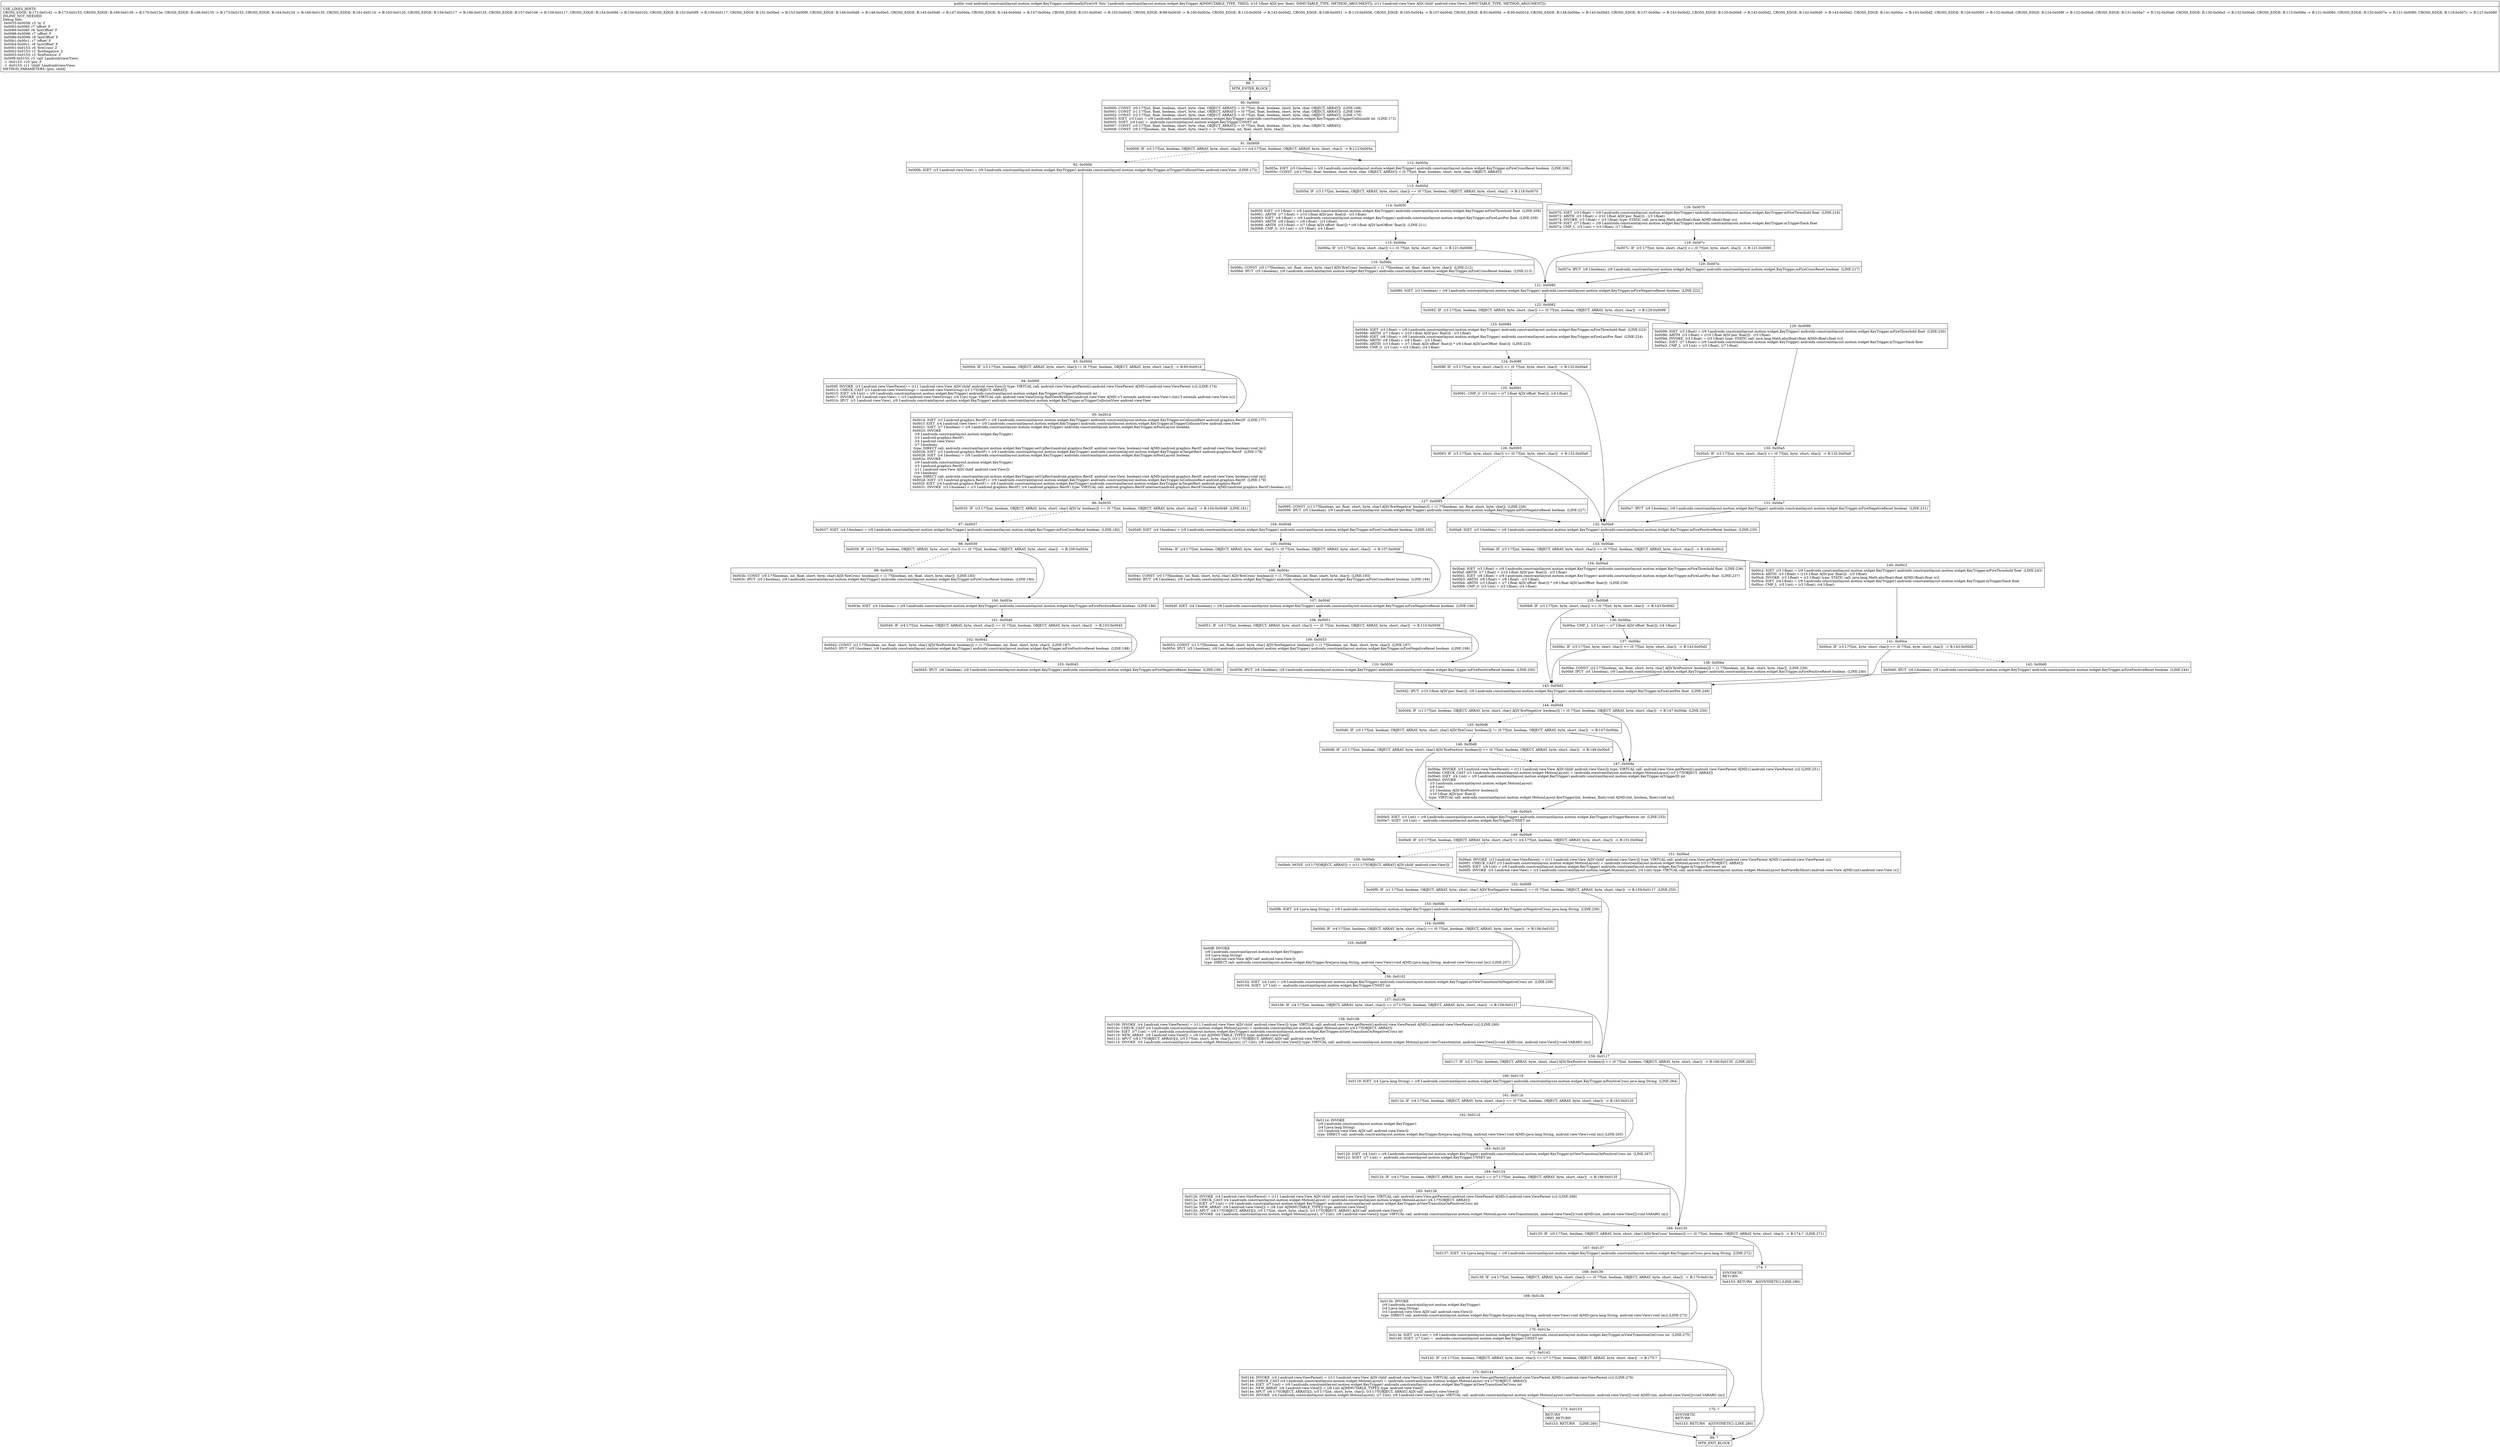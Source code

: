 digraph "CFG forandroidx.constraintlayout.motion.widget.KeyTrigger.conditionallyFire(FLandroid\/view\/View;)V" {
Node_88 [shape=record,label="{88\:\ ?|MTH_ENTER_BLOCK\l}"];
Node_90 [shape=record,label="{90\:\ 0x0000|0x0000: CONST  (r0 I:??[int, float, boolean, short, byte, char, OBJECT, ARRAY]) = (0 ??[int, float, boolean, short, byte, char, OBJECT, ARRAY])  (LINE:168)\l0x0001: CONST  (r1 I:??[int, float, boolean, short, byte, char, OBJECT, ARRAY]) = (0 ??[int, float, boolean, short, byte, char, OBJECT, ARRAY])  (LINE:169)\l0x0002: CONST  (r2 I:??[int, float, boolean, short, byte, char, OBJECT, ARRAY]) = (0 ??[int, float, boolean, short, byte, char, OBJECT, ARRAY])  (LINE:170)\l0x0003: IGET  (r3 I:int) = (r9 I:androidx.constraintlayout.motion.widget.KeyTrigger) androidx.constraintlayout.motion.widget.KeyTrigger.mTriggerCollisionId int  (LINE:172)\l0x0005: SGET  (r4 I:int) =  androidx.constraintlayout.motion.widget.KeyTrigger.UNSET int \l0x0007: CONST  (r5 I:??[int, float, boolean, short, byte, char, OBJECT, ARRAY]) = (0 ??[int, float, boolean, short, byte, char, OBJECT, ARRAY]) \l0x0008: CONST  (r6 I:??[boolean, int, float, short, byte, char]) = (1 ??[boolean, int, float, short, byte, char]) \l}"];
Node_91 [shape=record,label="{91\:\ 0x0009|0x0009: IF  (r3 I:??[int, boolean, OBJECT, ARRAY, byte, short, char]) == (r4 I:??[int, boolean, OBJECT, ARRAY, byte, short, char])  \-\> B:112:0x005a \l}"];
Node_92 [shape=record,label="{92\:\ 0x000b|0x000b: IGET  (r3 I:android.view.View) = (r9 I:androidx.constraintlayout.motion.widget.KeyTrigger) androidx.constraintlayout.motion.widget.KeyTrigger.mTriggerCollisionView android.view.View  (LINE:173)\l}"];
Node_93 [shape=record,label="{93\:\ 0x000d|0x000d: IF  (r3 I:??[int, boolean, OBJECT, ARRAY, byte, short, char]) != (0 ??[int, boolean, OBJECT, ARRAY, byte, short, char])  \-\> B:95:0x001d \l}"];
Node_94 [shape=record,label="{94\:\ 0x000f|0x000f: INVOKE  (r3 I:android.view.ViewParent) = (r11 I:android.view.View A[D('child' android.view.View)]) type: VIRTUAL call: android.view.View.getParent():android.view.ViewParent A[MD:():android.view.ViewParent (c)] (LINE:174)\l0x0013: CHECK_CAST (r3 I:android.view.ViewGroup) = (android.view.ViewGroup) (r3 I:??[OBJECT, ARRAY]) \l0x0015: IGET  (r4 I:int) = (r9 I:androidx.constraintlayout.motion.widget.KeyTrigger) androidx.constraintlayout.motion.widget.KeyTrigger.mTriggerCollisionId int \l0x0017: INVOKE  (r3 I:android.view.View) = (r3 I:android.view.ViewGroup), (r4 I:int) type: VIRTUAL call: android.view.ViewGroup.findViewById(int):android.view.View A[MD:\<T extends android.view.View\>:(int):T extends android.view.View (c)]\l0x001b: IPUT  (r3 I:android.view.View), (r9 I:androidx.constraintlayout.motion.widget.KeyTrigger) androidx.constraintlayout.motion.widget.KeyTrigger.mTriggerCollisionView android.view.View \l}"];
Node_95 [shape=record,label="{95\:\ 0x001d|0x001d: IGET  (r3 I:android.graphics.RectF) = (r9 I:androidx.constraintlayout.motion.widget.KeyTrigger) androidx.constraintlayout.motion.widget.KeyTrigger.mCollisionRect android.graphics.RectF  (LINE:177)\l0x001f: IGET  (r4 I:android.view.View) = (r9 I:androidx.constraintlayout.motion.widget.KeyTrigger) androidx.constraintlayout.motion.widget.KeyTrigger.mTriggerCollisionView android.view.View \l0x0021: IGET  (r7 I:boolean) = (r9 I:androidx.constraintlayout.motion.widget.KeyTrigger) androidx.constraintlayout.motion.widget.KeyTrigger.mPostLayout boolean \l0x0023: INVOKE  \l  (r9 I:androidx.constraintlayout.motion.widget.KeyTrigger)\l  (r3 I:android.graphics.RectF)\l  (r4 I:android.view.View)\l  (r7 I:boolean)\l type: DIRECT call: androidx.constraintlayout.motion.widget.KeyTrigger.setUpRect(android.graphics.RectF, android.view.View, boolean):void A[MD:(android.graphics.RectF, android.view.View, boolean):void (m)]\l0x0026: IGET  (r3 I:android.graphics.RectF) = (r9 I:androidx.constraintlayout.motion.widget.KeyTrigger) androidx.constraintlayout.motion.widget.KeyTrigger.mTargetRect android.graphics.RectF  (LINE:178)\l0x0028: IGET  (r4 I:boolean) = (r9 I:androidx.constraintlayout.motion.widget.KeyTrigger) androidx.constraintlayout.motion.widget.KeyTrigger.mPostLayout boolean \l0x002a: INVOKE  \l  (r9 I:androidx.constraintlayout.motion.widget.KeyTrigger)\l  (r3 I:android.graphics.RectF)\l  (r11 I:android.view.View A[D('child' android.view.View)])\l  (r4 I:boolean)\l type: DIRECT call: androidx.constraintlayout.motion.widget.KeyTrigger.setUpRect(android.graphics.RectF, android.view.View, boolean):void A[MD:(android.graphics.RectF, android.view.View, boolean):void (m)]\l0x002d: IGET  (r3 I:android.graphics.RectF) = (r9 I:androidx.constraintlayout.motion.widget.KeyTrigger) androidx.constraintlayout.motion.widget.KeyTrigger.mCollisionRect android.graphics.RectF  (LINE:179)\l0x002f: IGET  (r4 I:android.graphics.RectF) = (r9 I:androidx.constraintlayout.motion.widget.KeyTrigger) androidx.constraintlayout.motion.widget.KeyTrigger.mTargetRect android.graphics.RectF \l0x0031: INVOKE  (r3 I:boolean) = (r3 I:android.graphics.RectF), (r4 I:android.graphics.RectF) type: VIRTUAL call: android.graphics.RectF.intersect(android.graphics.RectF):boolean A[MD:(android.graphics.RectF):boolean (c)]\l}"];
Node_96 [shape=record,label="{96\:\ 0x0035|0x0035: IF  (r3 I:??[int, boolean, OBJECT, ARRAY, byte, short, char] A[D('in' boolean)]) == (0 ??[int, boolean, OBJECT, ARRAY, byte, short, char])  \-\> B:104:0x0048  (LINE:181)\l}"];
Node_97 [shape=record,label="{97\:\ 0x0037|0x0037: IGET  (r4 I:boolean) = (r9 I:androidx.constraintlayout.motion.widget.KeyTrigger) androidx.constraintlayout.motion.widget.KeyTrigger.mFireCrossReset boolean  (LINE:182)\l}"];
Node_98 [shape=record,label="{98\:\ 0x0039|0x0039: IF  (r4 I:??[int, boolean, OBJECT, ARRAY, byte, short, char]) == (0 ??[int, boolean, OBJECT, ARRAY, byte, short, char])  \-\> B:100:0x003e \l}"];
Node_99 [shape=record,label="{99\:\ 0x003b|0x003b: CONST  (r0 I:??[boolean, int, float, short, byte, char] A[D('fireCross' boolean)]) = (1 ??[boolean, int, float, short, byte, char])  (LINE:183)\l0x003c: IPUT  (r5 I:boolean), (r9 I:androidx.constraintlayout.motion.widget.KeyTrigger) androidx.constraintlayout.motion.widget.KeyTrigger.mFireCrossReset boolean  (LINE:184)\l}"];
Node_100 [shape=record,label="{100\:\ 0x003e|0x003e: IGET  (r4 I:boolean) = (r9 I:androidx.constraintlayout.motion.widget.KeyTrigger) androidx.constraintlayout.motion.widget.KeyTrigger.mFirePositiveReset boolean  (LINE:186)\l}"];
Node_101 [shape=record,label="{101\:\ 0x0040|0x0040: IF  (r4 I:??[int, boolean, OBJECT, ARRAY, byte, short, char]) == (0 ??[int, boolean, OBJECT, ARRAY, byte, short, char])  \-\> B:103:0x0045 \l}"];
Node_102 [shape=record,label="{102\:\ 0x0042|0x0042: CONST  (r2 I:??[boolean, int, float, short, byte, char] A[D('firePositive' boolean)]) = (1 ??[boolean, int, float, short, byte, char])  (LINE:187)\l0x0043: IPUT  (r5 I:boolean), (r9 I:androidx.constraintlayout.motion.widget.KeyTrigger) androidx.constraintlayout.motion.widget.KeyTrigger.mFirePositiveReset boolean  (LINE:188)\l}"];
Node_103 [shape=record,label="{103\:\ 0x0045|0x0045: IPUT  (r6 I:boolean), (r9 I:androidx.constraintlayout.motion.widget.KeyTrigger) androidx.constraintlayout.motion.widget.KeyTrigger.mFireNegativeReset boolean  (LINE:190)\l}"];
Node_143 [shape=record,label="{143\:\ 0x00d2|0x00d2: IPUT  (r10 I:float A[D('pos' float)]), (r9 I:androidx.constraintlayout.motion.widget.KeyTrigger) androidx.constraintlayout.motion.widget.KeyTrigger.mFireLastPos float  (LINE:248)\l}"];
Node_144 [shape=record,label="{144\:\ 0x00d4|0x00d4: IF  (r1 I:??[int, boolean, OBJECT, ARRAY, byte, short, char] A[D('fireNegative' boolean)]) != (0 ??[int, boolean, OBJECT, ARRAY, byte, short, char])  \-\> B:147:0x00da  (LINE:250)\l}"];
Node_145 [shape=record,label="{145\:\ 0x00d6|0x00d6: IF  (r0 I:??[int, boolean, OBJECT, ARRAY, byte, short, char] A[D('fireCross' boolean)]) != (0 ??[int, boolean, OBJECT, ARRAY, byte, short, char])  \-\> B:147:0x00da \l}"];
Node_146 [shape=record,label="{146\:\ 0x00d8|0x00d8: IF  (r2 I:??[int, boolean, OBJECT, ARRAY, byte, short, char] A[D('firePositive' boolean)]) == (0 ??[int, boolean, OBJECT, ARRAY, byte, short, char])  \-\> B:148:0x00e5 \l}"];
Node_148 [shape=record,label="{148\:\ 0x00e5|0x00e5: IGET  (r3 I:int) = (r9 I:androidx.constraintlayout.motion.widget.KeyTrigger) androidx.constraintlayout.motion.widget.KeyTrigger.mTriggerReceiver int  (LINE:253)\l0x00e7: SGET  (r4 I:int) =  androidx.constraintlayout.motion.widget.KeyTrigger.UNSET int \l}"];
Node_149 [shape=record,label="{149\:\ 0x00e9|0x00e9: IF  (r3 I:??[int, boolean, OBJECT, ARRAY, byte, short, char]) != (r4 I:??[int, boolean, OBJECT, ARRAY, byte, short, char])  \-\> B:151:0x00ed \l}"];
Node_150 [shape=record,label="{150\:\ 0x00eb|0x00eb: MOVE  (r3 I:??[OBJECT, ARRAY]) = (r11 I:??[OBJECT, ARRAY] A[D('child' android.view.View)]) \l}"];
Node_152 [shape=record,label="{152\:\ 0x00f9|0x00f9: IF  (r1 I:??[int, boolean, OBJECT, ARRAY, byte, short, char] A[D('fireNegative' boolean)]) == (0 ??[int, boolean, OBJECT, ARRAY, byte, short, char])  \-\> B:159:0x0117  (LINE:255)\l}"];
Node_153 [shape=record,label="{153\:\ 0x00fb|0x00fb: IGET  (r4 I:java.lang.String) = (r9 I:androidx.constraintlayout.motion.widget.KeyTrigger) androidx.constraintlayout.motion.widget.KeyTrigger.mNegativeCross java.lang.String  (LINE:256)\l}"];
Node_154 [shape=record,label="{154\:\ 0x00fd|0x00fd: IF  (r4 I:??[int, boolean, OBJECT, ARRAY, byte, short, char]) == (0 ??[int, boolean, OBJECT, ARRAY, byte, short, char])  \-\> B:156:0x0102 \l}"];
Node_155 [shape=record,label="{155\:\ 0x00ff|0x00ff: INVOKE  \l  (r9 I:androidx.constraintlayout.motion.widget.KeyTrigger)\l  (r4 I:java.lang.String)\l  (r3 I:android.view.View A[D('call' android.view.View)])\l type: DIRECT call: androidx.constraintlayout.motion.widget.KeyTrigger.fire(java.lang.String, android.view.View):void A[MD:(java.lang.String, android.view.View):void (m)] (LINE:257)\l}"];
Node_156 [shape=record,label="{156\:\ 0x0102|0x0102: IGET  (r4 I:int) = (r9 I:androidx.constraintlayout.motion.widget.KeyTrigger) androidx.constraintlayout.motion.widget.KeyTrigger.mViewTransitionOnNegativeCross int  (LINE:259)\l0x0104: SGET  (r7 I:int) =  androidx.constraintlayout.motion.widget.KeyTrigger.UNSET int \l}"];
Node_157 [shape=record,label="{157\:\ 0x0106|0x0106: IF  (r4 I:??[int, boolean, OBJECT, ARRAY, byte, short, char]) == (r7 I:??[int, boolean, OBJECT, ARRAY, byte, short, char])  \-\> B:159:0x0117 \l}"];
Node_158 [shape=record,label="{158\:\ 0x0108|0x0108: INVOKE  (r4 I:android.view.ViewParent) = (r11 I:android.view.View A[D('child' android.view.View)]) type: VIRTUAL call: android.view.View.getParent():android.view.ViewParent A[MD:():android.view.ViewParent (c)] (LINE:260)\l0x010c: CHECK_CAST (r4 I:androidx.constraintlayout.motion.widget.MotionLayout) = (androidx.constraintlayout.motion.widget.MotionLayout) (r4 I:??[OBJECT, ARRAY]) \l0x010e: IGET  (r7 I:int) = (r9 I:androidx.constraintlayout.motion.widget.KeyTrigger) androidx.constraintlayout.motion.widget.KeyTrigger.mViewTransitionOnNegativeCross int \l0x0110: NEW_ARRAY  (r8 I:android.view.View[]) = (r6 I:int A[IMMUTABLE_TYPE]) type: android.view.View[] \l0x0112: APUT  (r8 I:??[OBJECT, ARRAY][]), (r5 I:??[int, short, byte, char]), (r3 I:??[OBJECT, ARRAY] A[D('call' android.view.View)]) \l0x0114: INVOKE  (r4 I:androidx.constraintlayout.motion.widget.MotionLayout), (r7 I:int), (r8 I:android.view.View[]) type: VIRTUAL call: androidx.constraintlayout.motion.widget.MotionLayout.viewTransition(int, android.view.View[]):void A[MD:(int, android.view.View[]):void VARARG (m)]\l}"];
Node_159 [shape=record,label="{159\:\ 0x0117|0x0117: IF  (r2 I:??[int, boolean, OBJECT, ARRAY, byte, short, char] A[D('firePositive' boolean)]) == (0 ??[int, boolean, OBJECT, ARRAY, byte, short, char])  \-\> B:166:0x0135  (LINE:263)\l}"];
Node_160 [shape=record,label="{160\:\ 0x0119|0x0119: IGET  (r4 I:java.lang.String) = (r9 I:androidx.constraintlayout.motion.widget.KeyTrigger) androidx.constraintlayout.motion.widget.KeyTrigger.mPositiveCross java.lang.String  (LINE:264)\l}"];
Node_161 [shape=record,label="{161\:\ 0x011b|0x011b: IF  (r4 I:??[int, boolean, OBJECT, ARRAY, byte, short, char]) == (0 ??[int, boolean, OBJECT, ARRAY, byte, short, char])  \-\> B:163:0x0120 \l}"];
Node_162 [shape=record,label="{162\:\ 0x011d|0x011d: INVOKE  \l  (r9 I:androidx.constraintlayout.motion.widget.KeyTrigger)\l  (r4 I:java.lang.String)\l  (r3 I:android.view.View A[D('call' android.view.View)])\l type: DIRECT call: androidx.constraintlayout.motion.widget.KeyTrigger.fire(java.lang.String, android.view.View):void A[MD:(java.lang.String, android.view.View):void (m)] (LINE:265)\l}"];
Node_163 [shape=record,label="{163\:\ 0x0120|0x0120: IGET  (r4 I:int) = (r9 I:androidx.constraintlayout.motion.widget.KeyTrigger) androidx.constraintlayout.motion.widget.KeyTrigger.mViewTransitionOnPositiveCross int  (LINE:267)\l0x0122: SGET  (r7 I:int) =  androidx.constraintlayout.motion.widget.KeyTrigger.UNSET int \l}"];
Node_164 [shape=record,label="{164\:\ 0x0124|0x0124: IF  (r4 I:??[int, boolean, OBJECT, ARRAY, byte, short, char]) == (r7 I:??[int, boolean, OBJECT, ARRAY, byte, short, char])  \-\> B:166:0x0135 \l}"];
Node_165 [shape=record,label="{165\:\ 0x0126|0x0126: INVOKE  (r4 I:android.view.ViewParent) = (r11 I:android.view.View A[D('child' android.view.View)]) type: VIRTUAL call: android.view.View.getParent():android.view.ViewParent A[MD:():android.view.ViewParent (c)] (LINE:268)\l0x012a: CHECK_CAST (r4 I:androidx.constraintlayout.motion.widget.MotionLayout) = (androidx.constraintlayout.motion.widget.MotionLayout) (r4 I:??[OBJECT, ARRAY]) \l0x012c: IGET  (r7 I:int) = (r9 I:androidx.constraintlayout.motion.widget.KeyTrigger) androidx.constraintlayout.motion.widget.KeyTrigger.mViewTransitionOnPositiveCross int \l0x012e: NEW_ARRAY  (r8 I:android.view.View[]) = (r6 I:int A[IMMUTABLE_TYPE]) type: android.view.View[] \l0x0130: APUT  (r8 I:??[OBJECT, ARRAY][]), (r5 I:??[int, short, byte, char]), (r3 I:??[OBJECT, ARRAY] A[D('call' android.view.View)]) \l0x0132: INVOKE  (r4 I:androidx.constraintlayout.motion.widget.MotionLayout), (r7 I:int), (r8 I:android.view.View[]) type: VIRTUAL call: androidx.constraintlayout.motion.widget.MotionLayout.viewTransition(int, android.view.View[]):void A[MD:(int, android.view.View[]):void VARARG (m)]\l}"];
Node_166 [shape=record,label="{166\:\ 0x0135|0x0135: IF  (r0 I:??[int, boolean, OBJECT, ARRAY, byte, short, char] A[D('fireCross' boolean)]) == (0 ??[int, boolean, OBJECT, ARRAY, byte, short, char])  \-\> B:174:?  (LINE:271)\l}"];
Node_167 [shape=record,label="{167\:\ 0x0137|0x0137: IGET  (r4 I:java.lang.String) = (r9 I:androidx.constraintlayout.motion.widget.KeyTrigger) androidx.constraintlayout.motion.widget.KeyTrigger.mCross java.lang.String  (LINE:272)\l}"];
Node_168 [shape=record,label="{168\:\ 0x0139|0x0139: IF  (r4 I:??[int, boolean, OBJECT, ARRAY, byte, short, char]) == (0 ??[int, boolean, OBJECT, ARRAY, byte, short, char])  \-\> B:170:0x013e \l}"];
Node_169 [shape=record,label="{169\:\ 0x013b|0x013b: INVOKE  \l  (r9 I:androidx.constraintlayout.motion.widget.KeyTrigger)\l  (r4 I:java.lang.String)\l  (r3 I:android.view.View A[D('call' android.view.View)])\l type: DIRECT call: androidx.constraintlayout.motion.widget.KeyTrigger.fire(java.lang.String, android.view.View):void A[MD:(java.lang.String, android.view.View):void (m)] (LINE:273)\l}"];
Node_170 [shape=record,label="{170\:\ 0x013e|0x013e: IGET  (r4 I:int) = (r9 I:androidx.constraintlayout.motion.widget.KeyTrigger) androidx.constraintlayout.motion.widget.KeyTrigger.mViewTransitionOnCross int  (LINE:275)\l0x0140: SGET  (r7 I:int) =  androidx.constraintlayout.motion.widget.KeyTrigger.UNSET int \l}"];
Node_171 [shape=record,label="{171\:\ 0x0142|0x0142: IF  (r4 I:??[int, boolean, OBJECT, ARRAY, byte, short, char]) == (r7 I:??[int, boolean, OBJECT, ARRAY, byte, short, char])  \-\> B:175:? \l}"];
Node_172 [shape=record,label="{172\:\ 0x0144|0x0144: INVOKE  (r4 I:android.view.ViewParent) = (r11 I:android.view.View A[D('child' android.view.View)]) type: VIRTUAL call: android.view.View.getParent():android.view.ViewParent A[MD:():android.view.ViewParent (c)] (LINE:276)\l0x0148: CHECK_CAST (r4 I:androidx.constraintlayout.motion.widget.MotionLayout) = (androidx.constraintlayout.motion.widget.MotionLayout) (r4 I:??[OBJECT, ARRAY]) \l0x014a: IGET  (r7 I:int) = (r9 I:androidx.constraintlayout.motion.widget.KeyTrigger) androidx.constraintlayout.motion.widget.KeyTrigger.mViewTransitionOnCross int \l0x014c: NEW_ARRAY  (r6 I:android.view.View[]) = (r6 I:int A[IMMUTABLE_TYPE]) type: android.view.View[] \l0x014e: APUT  (r6 I:??[OBJECT, ARRAY][]), (r5 I:??[int, short, byte, char]), (r3 I:??[OBJECT, ARRAY] A[D('call' android.view.View)]) \l0x0150: INVOKE  (r4 I:androidx.constraintlayout.motion.widget.MotionLayout), (r7 I:int), (r6 I:android.view.View[]) type: VIRTUAL call: androidx.constraintlayout.motion.widget.MotionLayout.viewTransition(int, android.view.View[]):void A[MD:(int, android.view.View[]):void VARARG (m)]\l}"];
Node_173 [shape=record,label="{173\:\ 0x0153|RETURN\lORIG_RETURN\l|0x0153: RETURN    (LINE:280)\l}"];
Node_89 [shape=record,label="{89\:\ ?|MTH_EXIT_BLOCK\l}"];
Node_175 [shape=record,label="{175\:\ ?|SYNTHETIC\lRETURN\l|0x0153: RETURN   A[SYNTHETIC] (LINE:280)\l}"];
Node_174 [shape=record,label="{174\:\ ?|SYNTHETIC\lRETURN\l|0x0153: RETURN   A[SYNTHETIC] (LINE:280)\l}"];
Node_151 [shape=record,label="{151\:\ 0x00ed|0x00ed: INVOKE  (r3 I:android.view.ViewParent) = (r11 I:android.view.View A[D('child' android.view.View)]) type: VIRTUAL call: android.view.View.getParent():android.view.ViewParent A[MD:():android.view.ViewParent (c)]\l0x00f1: CHECK_CAST (r3 I:androidx.constraintlayout.motion.widget.MotionLayout) = (androidx.constraintlayout.motion.widget.MotionLayout) (r3 I:??[OBJECT, ARRAY]) \l0x00f3: IGET  (r4 I:int) = (r9 I:androidx.constraintlayout.motion.widget.KeyTrigger) androidx.constraintlayout.motion.widget.KeyTrigger.mTriggerReceiver int \l0x00f5: INVOKE  (r3 I:android.view.View) = (r3 I:androidx.constraintlayout.motion.widget.MotionLayout), (r4 I:int) type: VIRTUAL call: androidx.constraintlayout.motion.widget.MotionLayout.findViewById(int):android.view.View A[MD:(int):android.view.View (s)]\l}"];
Node_147 [shape=record,label="{147\:\ 0x00da|0x00da: INVOKE  (r3 I:android.view.ViewParent) = (r11 I:android.view.View A[D('child' android.view.View)]) type: VIRTUAL call: android.view.View.getParent():android.view.ViewParent A[MD:():android.view.ViewParent (c)] (LINE:251)\l0x00de: CHECK_CAST (r3 I:androidx.constraintlayout.motion.widget.MotionLayout) = (androidx.constraintlayout.motion.widget.MotionLayout) (r3 I:??[OBJECT, ARRAY]) \l0x00e0: IGET  (r4 I:int) = (r9 I:androidx.constraintlayout.motion.widget.KeyTrigger) androidx.constraintlayout.motion.widget.KeyTrigger.mTriggerID int \l0x00e2: INVOKE  \l  (r3 I:androidx.constraintlayout.motion.widget.MotionLayout)\l  (r4 I:int)\l  (r2 I:boolean A[D('firePositive' boolean)])\l  (r10 I:float A[D('pos' float)])\l type: VIRTUAL call: androidx.constraintlayout.motion.widget.MotionLayout.fireTrigger(int, boolean, float):void A[MD:(int, boolean, float):void (m)]\l}"];
Node_104 [shape=record,label="{104\:\ 0x0048|0x0048: IGET  (r4 I:boolean) = (r9 I:androidx.constraintlayout.motion.widget.KeyTrigger) androidx.constraintlayout.motion.widget.KeyTrigger.mFireCrossReset boolean  (LINE:192)\l}"];
Node_105 [shape=record,label="{105\:\ 0x004a|0x004a: IF  (r4 I:??[int, boolean, OBJECT, ARRAY, byte, short, char]) != (0 ??[int, boolean, OBJECT, ARRAY, byte, short, char])  \-\> B:107:0x004f \l}"];
Node_106 [shape=record,label="{106\:\ 0x004c|0x004c: CONST  (r0 I:??[boolean, int, float, short, byte, char] A[D('fireCross' boolean)]) = (1 ??[boolean, int, float, short, byte, char])  (LINE:193)\l0x004d: IPUT  (r6 I:boolean), (r9 I:androidx.constraintlayout.motion.widget.KeyTrigger) androidx.constraintlayout.motion.widget.KeyTrigger.mFireCrossReset boolean  (LINE:194)\l}"];
Node_107 [shape=record,label="{107\:\ 0x004f|0x004f: IGET  (r4 I:boolean) = (r9 I:androidx.constraintlayout.motion.widget.KeyTrigger) androidx.constraintlayout.motion.widget.KeyTrigger.mFireNegativeReset boolean  (LINE:196)\l}"];
Node_108 [shape=record,label="{108\:\ 0x0051|0x0051: IF  (r4 I:??[int, boolean, OBJECT, ARRAY, byte, short, char]) == (0 ??[int, boolean, OBJECT, ARRAY, byte, short, char])  \-\> B:110:0x0056 \l}"];
Node_109 [shape=record,label="{109\:\ 0x0053|0x0053: CONST  (r1 I:??[boolean, int, float, short, byte, char] A[D('fireNegative' boolean)]) = (1 ??[boolean, int, float, short, byte, char])  (LINE:197)\l0x0054: IPUT  (r5 I:boolean), (r9 I:androidx.constraintlayout.motion.widget.KeyTrigger) androidx.constraintlayout.motion.widget.KeyTrigger.mFireNegativeReset boolean  (LINE:198)\l}"];
Node_110 [shape=record,label="{110\:\ 0x0056|0x0056: IPUT  (r6 I:boolean), (r9 I:androidx.constraintlayout.motion.widget.KeyTrigger) androidx.constraintlayout.motion.widget.KeyTrigger.mFirePositiveReset boolean  (LINE:200)\l}"];
Node_112 [shape=record,label="{112\:\ 0x005a|0x005a: IGET  (r3 I:boolean) = (r9 I:androidx.constraintlayout.motion.widget.KeyTrigger) androidx.constraintlayout.motion.widget.KeyTrigger.mFireCrossReset boolean  (LINE:206)\l0x005c: CONST  (r4 I:??[int, float, boolean, short, byte, char, OBJECT, ARRAY]) = (0 ??[int, float, boolean, short, byte, char, OBJECT, ARRAY]) \l}"];
Node_113 [shape=record,label="{113\:\ 0x005d|0x005d: IF  (r3 I:??[int, boolean, OBJECT, ARRAY, byte, short, char]) == (0 ??[int, boolean, OBJECT, ARRAY, byte, short, char])  \-\> B:118:0x0070 \l}"];
Node_114 [shape=record,label="{114\:\ 0x005f|0x005f: IGET  (r3 I:float) = (r9 I:androidx.constraintlayout.motion.widget.KeyTrigger) androidx.constraintlayout.motion.widget.KeyTrigger.mFireThreshold float  (LINE:208)\l0x0061: ARITH  (r7 I:float) = (r10 I:float A[D('pos' float)]) \- (r3 I:float) \l0x0063: IGET  (r8 I:float) = (r9 I:androidx.constraintlayout.motion.widget.KeyTrigger) androidx.constraintlayout.motion.widget.KeyTrigger.mFireLastPos float  (LINE:209)\l0x0065: ARITH  (r8 I:float) = (r8 I:float) \- (r3 I:float) \l0x0066: ARITH  (r3 I:float) = (r7 I:float A[D('offset' float)]) * (r8 I:float A[D('lastOffset' float)])  (LINE:211)\l0x0068: CMP_G  (r3 I:int) = (r3 I:float), (r4 I:float) \l}"];
Node_115 [shape=record,label="{115\:\ 0x006a|0x006a: IF  (r3 I:??[int, byte, short, char]) \>= (0 ??[int, byte, short, char])  \-\> B:121:0x0080 \l}"];
Node_116 [shape=record,label="{116\:\ 0x006c|0x006c: CONST  (r0 I:??[boolean, int, float, short, byte, char] A[D('fireCross' boolean)]) = (1 ??[boolean, int, float, short, byte, char])  (LINE:212)\l0x006d: IPUT  (r5 I:boolean), (r9 I:androidx.constraintlayout.motion.widget.KeyTrigger) androidx.constraintlayout.motion.widget.KeyTrigger.mFireCrossReset boolean  (LINE:213)\l}"];
Node_121 [shape=record,label="{121\:\ 0x0080|0x0080: IGET  (r3 I:boolean) = (r9 I:androidx.constraintlayout.motion.widget.KeyTrigger) androidx.constraintlayout.motion.widget.KeyTrigger.mFireNegativeReset boolean  (LINE:222)\l}"];
Node_122 [shape=record,label="{122\:\ 0x0082|0x0082: IF  (r3 I:??[int, boolean, OBJECT, ARRAY, byte, short, char]) == (0 ??[int, boolean, OBJECT, ARRAY, byte, short, char])  \-\> B:129:0x0099 \l}"];
Node_123 [shape=record,label="{123\:\ 0x0084|0x0084: IGET  (r3 I:float) = (r9 I:androidx.constraintlayout.motion.widget.KeyTrigger) androidx.constraintlayout.motion.widget.KeyTrigger.mFireThreshold float  (LINE:223)\l0x0086: ARITH  (r7 I:float) = (r10 I:float A[D('pos' float)]) \- (r3 I:float) \l0x0088: IGET  (r8 I:float) = (r9 I:androidx.constraintlayout.motion.widget.KeyTrigger) androidx.constraintlayout.motion.widget.KeyTrigger.mFireLastPos float  (LINE:224)\l0x008a: ARITH  (r8 I:float) = (r8 I:float) \- (r3 I:float) \l0x008b: ARITH  (r3 I:float) = (r7 I:float A[D('offset' float)]) * (r8 I:float A[D('lastOffset' float)])  (LINE:225)\l0x008d: CMP_G  (r3 I:int) = (r3 I:float), (r4 I:float) \l}"];
Node_124 [shape=record,label="{124\:\ 0x008f|0x008f: IF  (r3 I:??[int, byte, short, char]) \>= (0 ??[int, byte, short, char])  \-\> B:132:0x00a9 \l}"];
Node_125 [shape=record,label="{125\:\ 0x0091|0x0091: CMP_G  (r3 I:int) = (r7 I:float A[D('offset' float)]), (r4 I:float) \l}"];
Node_126 [shape=record,label="{126\:\ 0x0093|0x0093: IF  (r3 I:??[int, byte, short, char]) \>= (0 ??[int, byte, short, char])  \-\> B:132:0x00a9 \l}"];
Node_127 [shape=record,label="{127\:\ 0x0095|0x0095: CONST  (r1 I:??[boolean, int, float, short, byte, char] A[D('fireNegative' boolean)]) = (1 ??[boolean, int, float, short, byte, char])  (LINE:226)\l0x0096: IPUT  (r5 I:boolean), (r9 I:androidx.constraintlayout.motion.widget.KeyTrigger) androidx.constraintlayout.motion.widget.KeyTrigger.mFireNegativeReset boolean  (LINE:227)\l}"];
Node_132 [shape=record,label="{132\:\ 0x00a9|0x00a9: IGET  (r3 I:boolean) = (r9 I:androidx.constraintlayout.motion.widget.KeyTrigger) androidx.constraintlayout.motion.widget.KeyTrigger.mFirePositiveReset boolean  (LINE:235)\l}"];
Node_133 [shape=record,label="{133\:\ 0x00ab|0x00ab: IF  (r3 I:??[int, boolean, OBJECT, ARRAY, byte, short, char]) == (0 ??[int, boolean, OBJECT, ARRAY, byte, short, char])  \-\> B:140:0x00c2 \l}"];
Node_134 [shape=record,label="{134\:\ 0x00ad|0x00ad: IGET  (r3 I:float) = (r9 I:androidx.constraintlayout.motion.widget.KeyTrigger) androidx.constraintlayout.motion.widget.KeyTrigger.mFireThreshold float  (LINE:236)\l0x00af: ARITH  (r7 I:float) = (r10 I:float A[D('pos' float)]) \- (r3 I:float) \l0x00b1: IGET  (r8 I:float) = (r9 I:androidx.constraintlayout.motion.widget.KeyTrigger) androidx.constraintlayout.motion.widget.KeyTrigger.mFireLastPos float  (LINE:237)\l0x00b3: ARITH  (r8 I:float) = (r8 I:float) \- (r3 I:float) \l0x00b4: ARITH  (r3 I:float) = (r7 I:float A[D('offset' float)]) * (r8 I:float A[D('lastOffset' float)])  (LINE:238)\l0x00b6: CMP_G  (r3 I:int) = (r3 I:float), (r4 I:float) \l}"];
Node_135 [shape=record,label="{135\:\ 0x00b8|0x00b8: IF  (r3 I:??[int, byte, short, char]) \>= (0 ??[int, byte, short, char])  \-\> B:143:0x00d2 \l}"];
Node_136 [shape=record,label="{136\:\ 0x00ba|0x00ba: CMP_L  (r3 I:int) = (r7 I:float A[D('offset' float)]), (r4 I:float) \l}"];
Node_137 [shape=record,label="{137\:\ 0x00bc|0x00bc: IF  (r3 I:??[int, byte, short, char]) \<= (0 ??[int, byte, short, char])  \-\> B:143:0x00d2 \l}"];
Node_138 [shape=record,label="{138\:\ 0x00be|0x00be: CONST  (r2 I:??[boolean, int, float, short, byte, char] A[D('firePositive' boolean)]) = (1 ??[boolean, int, float, short, byte, char])  (LINE:239)\l0x00bf: IPUT  (r5 I:boolean), (r9 I:androidx.constraintlayout.motion.widget.KeyTrigger) androidx.constraintlayout.motion.widget.KeyTrigger.mFirePositiveReset boolean  (LINE:240)\l}"];
Node_140 [shape=record,label="{140\:\ 0x00c2|0x00c2: IGET  (r3 I:float) = (r9 I:androidx.constraintlayout.motion.widget.KeyTrigger) androidx.constraintlayout.motion.widget.KeyTrigger.mFireThreshold float  (LINE:243)\l0x00c4: ARITH  (r3 I:float) = (r10 I:float A[D('pos' float)]) \- (r3 I:float) \l0x00c6: INVOKE  (r3 I:float) = (r3 I:float) type: STATIC call: java.lang.Math.abs(float):float A[MD:(float):float (c)]\l0x00ca: IGET  (r4 I:float) = (r9 I:androidx.constraintlayout.motion.widget.KeyTrigger) androidx.constraintlayout.motion.widget.KeyTrigger.mTriggerSlack float \l0x00cc: CMP_L  (r3 I:int) = (r3 I:float), (r4 I:float) \l}"];
Node_141 [shape=record,label="{141\:\ 0x00ce|0x00ce: IF  (r3 I:??[int, byte, short, char]) \<= (0 ??[int, byte, short, char])  \-\> B:143:0x00d2 \l}"];
Node_142 [shape=record,label="{142\:\ 0x00d0|0x00d0: IPUT  (r6 I:boolean), (r9 I:androidx.constraintlayout.motion.widget.KeyTrigger) androidx.constraintlayout.motion.widget.KeyTrigger.mFirePositiveReset boolean  (LINE:244)\l}"];
Node_129 [shape=record,label="{129\:\ 0x0099|0x0099: IGET  (r3 I:float) = (r9 I:androidx.constraintlayout.motion.widget.KeyTrigger) androidx.constraintlayout.motion.widget.KeyTrigger.mFireThreshold float  (LINE:230)\l0x009b: ARITH  (r3 I:float) = (r10 I:float A[D('pos' float)]) \- (r3 I:float) \l0x009d: INVOKE  (r3 I:float) = (r3 I:float) type: STATIC call: java.lang.Math.abs(float):float A[MD:(float):float (c)]\l0x00a1: IGET  (r7 I:float) = (r9 I:androidx.constraintlayout.motion.widget.KeyTrigger) androidx.constraintlayout.motion.widget.KeyTrigger.mTriggerSlack float \l0x00a3: CMP_L  (r3 I:int) = (r3 I:float), (r7 I:float) \l}"];
Node_130 [shape=record,label="{130\:\ 0x00a5|0x00a5: IF  (r3 I:??[int, byte, short, char]) \<= (0 ??[int, byte, short, char])  \-\> B:132:0x00a9 \l}"];
Node_131 [shape=record,label="{131\:\ 0x00a7|0x00a7: IPUT  (r6 I:boolean), (r9 I:androidx.constraintlayout.motion.widget.KeyTrigger) androidx.constraintlayout.motion.widget.KeyTrigger.mFireNegativeReset boolean  (LINE:231)\l}"];
Node_118 [shape=record,label="{118\:\ 0x0070|0x0070: IGET  (r3 I:float) = (r9 I:androidx.constraintlayout.motion.widget.KeyTrigger) androidx.constraintlayout.motion.widget.KeyTrigger.mFireThreshold float  (LINE:216)\l0x0072: ARITH  (r3 I:float) = (r10 I:float A[D('pos' float)]) \- (r3 I:float) \l0x0074: INVOKE  (r3 I:float) = (r3 I:float) type: STATIC call: java.lang.Math.abs(float):float A[MD:(float):float (c)]\l0x0078: IGET  (r7 I:float) = (r9 I:androidx.constraintlayout.motion.widget.KeyTrigger) androidx.constraintlayout.motion.widget.KeyTrigger.mTriggerSlack float \l0x007a: CMP_L  (r3 I:int) = (r3 I:float), (r7 I:float) \l}"];
Node_119 [shape=record,label="{119\:\ 0x007c|0x007c: IF  (r3 I:??[int, byte, short, char]) \<= (0 ??[int, byte, short, char])  \-\> B:121:0x0080 \l}"];
Node_120 [shape=record,label="{120\:\ 0x007e|0x007e: IPUT  (r6 I:boolean), (r9 I:androidx.constraintlayout.motion.widget.KeyTrigger) androidx.constraintlayout.motion.widget.KeyTrigger.mFireCrossReset boolean  (LINE:217)\l}"];
MethodNode[shape=record,label="{public void androidx.constraintlayout.motion.widget.KeyTrigger.conditionallyFire((r9 'this' I:androidx.constraintlayout.motion.widget.KeyTrigger A[IMMUTABLE_TYPE, THIS]), (r10 I:float A[D('pos' float), IMMUTABLE_TYPE, METHOD_ARGUMENT]), (r11 I:android.view.View A[D('child' android.view.View), IMMUTABLE_TYPE, METHOD_ARGUMENT]))  | USE_LINES_HINTS\lCROSS_EDGE: B:171:0x0142 \-\> B:173:0x0153, CROSS_EDGE: B:168:0x0139 \-\> B:170:0x013e, CROSS_EDGE: B:166:0x0135 \-\> B:173:0x0153, CROSS_EDGE: B:164:0x0124 \-\> B:166:0x0135, CROSS_EDGE: B:161:0x011b \-\> B:163:0x0120, CROSS_EDGE: B:159:0x0117 \-\> B:166:0x0135, CROSS_EDGE: B:157:0x0106 \-\> B:159:0x0117, CROSS_EDGE: B:154:0x00fd \-\> B:156:0x0102, CROSS_EDGE: B:152:0x00f9 \-\> B:159:0x0117, CROSS_EDGE: B:151:0x00ed \-\> B:152:0x00f9, CROSS_EDGE: B:146:0x00d8 \-\> B:148:0x00e5, CROSS_EDGE: B:145:0x00d6 \-\> B:147:0x00da, CROSS_EDGE: B:144:0x00d4 \-\> B:147:0x00da, CROSS_EDGE: B:101:0x0040 \-\> B:103:0x0045, CROSS_EDGE: B:98:0x0039 \-\> B:100:0x003e, CROSS_EDGE: B:110:0x0056 \-\> B:143:0x00d2, CROSS_EDGE: B:108:0x0051 \-\> B:110:0x0056, CROSS_EDGE: B:105:0x004a \-\> B:107:0x004f, CROSS_EDGE: B:93:0x000d \-\> B:95:0x001d, CROSS_EDGE: B:138:0x00be \-\> B:143:0x00d2, CROSS_EDGE: B:137:0x00bc \-\> B:143:0x00d2, CROSS_EDGE: B:135:0x00b8 \-\> B:143:0x00d2, CROSS_EDGE: B:142:0x00d0 \-\> B:143:0x00d2, CROSS_EDGE: B:141:0x00ce \-\> B:143:0x00d2, CROSS_EDGE: B:126:0x0093 \-\> B:132:0x00a9, CROSS_EDGE: B:124:0x008f \-\> B:132:0x00a9, CROSS_EDGE: B:131:0x00a7 \-\> B:132:0x00a9, CROSS_EDGE: B:130:0x00a5 \-\> B:132:0x00a9, CROSS_EDGE: B:115:0x006a \-\> B:121:0x0080, CROSS_EDGE: B:120:0x007e \-\> B:121:0x0080, CROSS_EDGE: B:119:0x007c \-\> B:121:0x0080\lINLINE_NOT_NEEDED\lDebug Info:\l  0x0035\-0x0058: r3 'in' Z\l  0x0063\-0x006f: r7 'offset' F\l  0x0066\-0x006f: r8 'lastOffset' F\l  0x0088\-0x0098: r7 'offset' F\l  0x008b\-0x0098: r8 'lastOffset' F\l  0x00b1\-0x00c1: r7 'offset' F\l  0x00b4\-0x00c1: r8 'lastOffset' F\l  0x0001\-0x0153: r0 'fireCross' Z\l  0x0002\-0x0153: r1 'fireNegative' Z\l  0x0003\-0x0153: r2 'firePositive' Z\l  0x00f9\-0x0153: r3 'call' Landroid\/view\/View;\l  \-1 \-0x0153: r10 'pos' F\l  \-1 \-0x0153: r11 'child' Landroid\/view\/View;\lMETHOD_PARAMETERS: [pos, child]\l}"];
MethodNode -> Node_88;Node_88 -> Node_90;
Node_90 -> Node_91;
Node_91 -> Node_92[style=dashed];
Node_91 -> Node_112;
Node_92 -> Node_93;
Node_93 -> Node_94[style=dashed];
Node_93 -> Node_95;
Node_94 -> Node_95;
Node_95 -> Node_96;
Node_96 -> Node_97[style=dashed];
Node_96 -> Node_104;
Node_97 -> Node_98;
Node_98 -> Node_99[style=dashed];
Node_98 -> Node_100;
Node_99 -> Node_100;
Node_100 -> Node_101;
Node_101 -> Node_102[style=dashed];
Node_101 -> Node_103;
Node_102 -> Node_103;
Node_103 -> Node_143;
Node_143 -> Node_144;
Node_144 -> Node_145[style=dashed];
Node_144 -> Node_147;
Node_145 -> Node_146[style=dashed];
Node_145 -> Node_147;
Node_146 -> Node_147[style=dashed];
Node_146 -> Node_148;
Node_148 -> Node_149;
Node_149 -> Node_150[style=dashed];
Node_149 -> Node_151;
Node_150 -> Node_152;
Node_152 -> Node_153[style=dashed];
Node_152 -> Node_159;
Node_153 -> Node_154;
Node_154 -> Node_155[style=dashed];
Node_154 -> Node_156;
Node_155 -> Node_156;
Node_156 -> Node_157;
Node_157 -> Node_158[style=dashed];
Node_157 -> Node_159;
Node_158 -> Node_159;
Node_159 -> Node_160[style=dashed];
Node_159 -> Node_166;
Node_160 -> Node_161;
Node_161 -> Node_162[style=dashed];
Node_161 -> Node_163;
Node_162 -> Node_163;
Node_163 -> Node_164;
Node_164 -> Node_165[style=dashed];
Node_164 -> Node_166;
Node_165 -> Node_166;
Node_166 -> Node_167[style=dashed];
Node_166 -> Node_174;
Node_167 -> Node_168;
Node_168 -> Node_169[style=dashed];
Node_168 -> Node_170;
Node_169 -> Node_170;
Node_170 -> Node_171;
Node_171 -> Node_172[style=dashed];
Node_171 -> Node_175;
Node_172 -> Node_173;
Node_173 -> Node_89;
Node_175 -> Node_89;
Node_174 -> Node_89;
Node_151 -> Node_152;
Node_147 -> Node_148;
Node_104 -> Node_105;
Node_105 -> Node_106[style=dashed];
Node_105 -> Node_107;
Node_106 -> Node_107;
Node_107 -> Node_108;
Node_108 -> Node_109[style=dashed];
Node_108 -> Node_110;
Node_109 -> Node_110;
Node_110 -> Node_143;
Node_112 -> Node_113;
Node_113 -> Node_114[style=dashed];
Node_113 -> Node_118;
Node_114 -> Node_115;
Node_115 -> Node_116[style=dashed];
Node_115 -> Node_121;
Node_116 -> Node_121;
Node_121 -> Node_122;
Node_122 -> Node_123[style=dashed];
Node_122 -> Node_129;
Node_123 -> Node_124;
Node_124 -> Node_125[style=dashed];
Node_124 -> Node_132;
Node_125 -> Node_126;
Node_126 -> Node_127[style=dashed];
Node_126 -> Node_132;
Node_127 -> Node_132;
Node_132 -> Node_133;
Node_133 -> Node_134[style=dashed];
Node_133 -> Node_140;
Node_134 -> Node_135;
Node_135 -> Node_136[style=dashed];
Node_135 -> Node_143;
Node_136 -> Node_137;
Node_137 -> Node_138[style=dashed];
Node_137 -> Node_143;
Node_138 -> Node_143;
Node_140 -> Node_141;
Node_141 -> Node_142[style=dashed];
Node_141 -> Node_143;
Node_142 -> Node_143;
Node_129 -> Node_130;
Node_130 -> Node_131[style=dashed];
Node_130 -> Node_132;
Node_131 -> Node_132;
Node_118 -> Node_119;
Node_119 -> Node_120[style=dashed];
Node_119 -> Node_121;
Node_120 -> Node_121;
}

